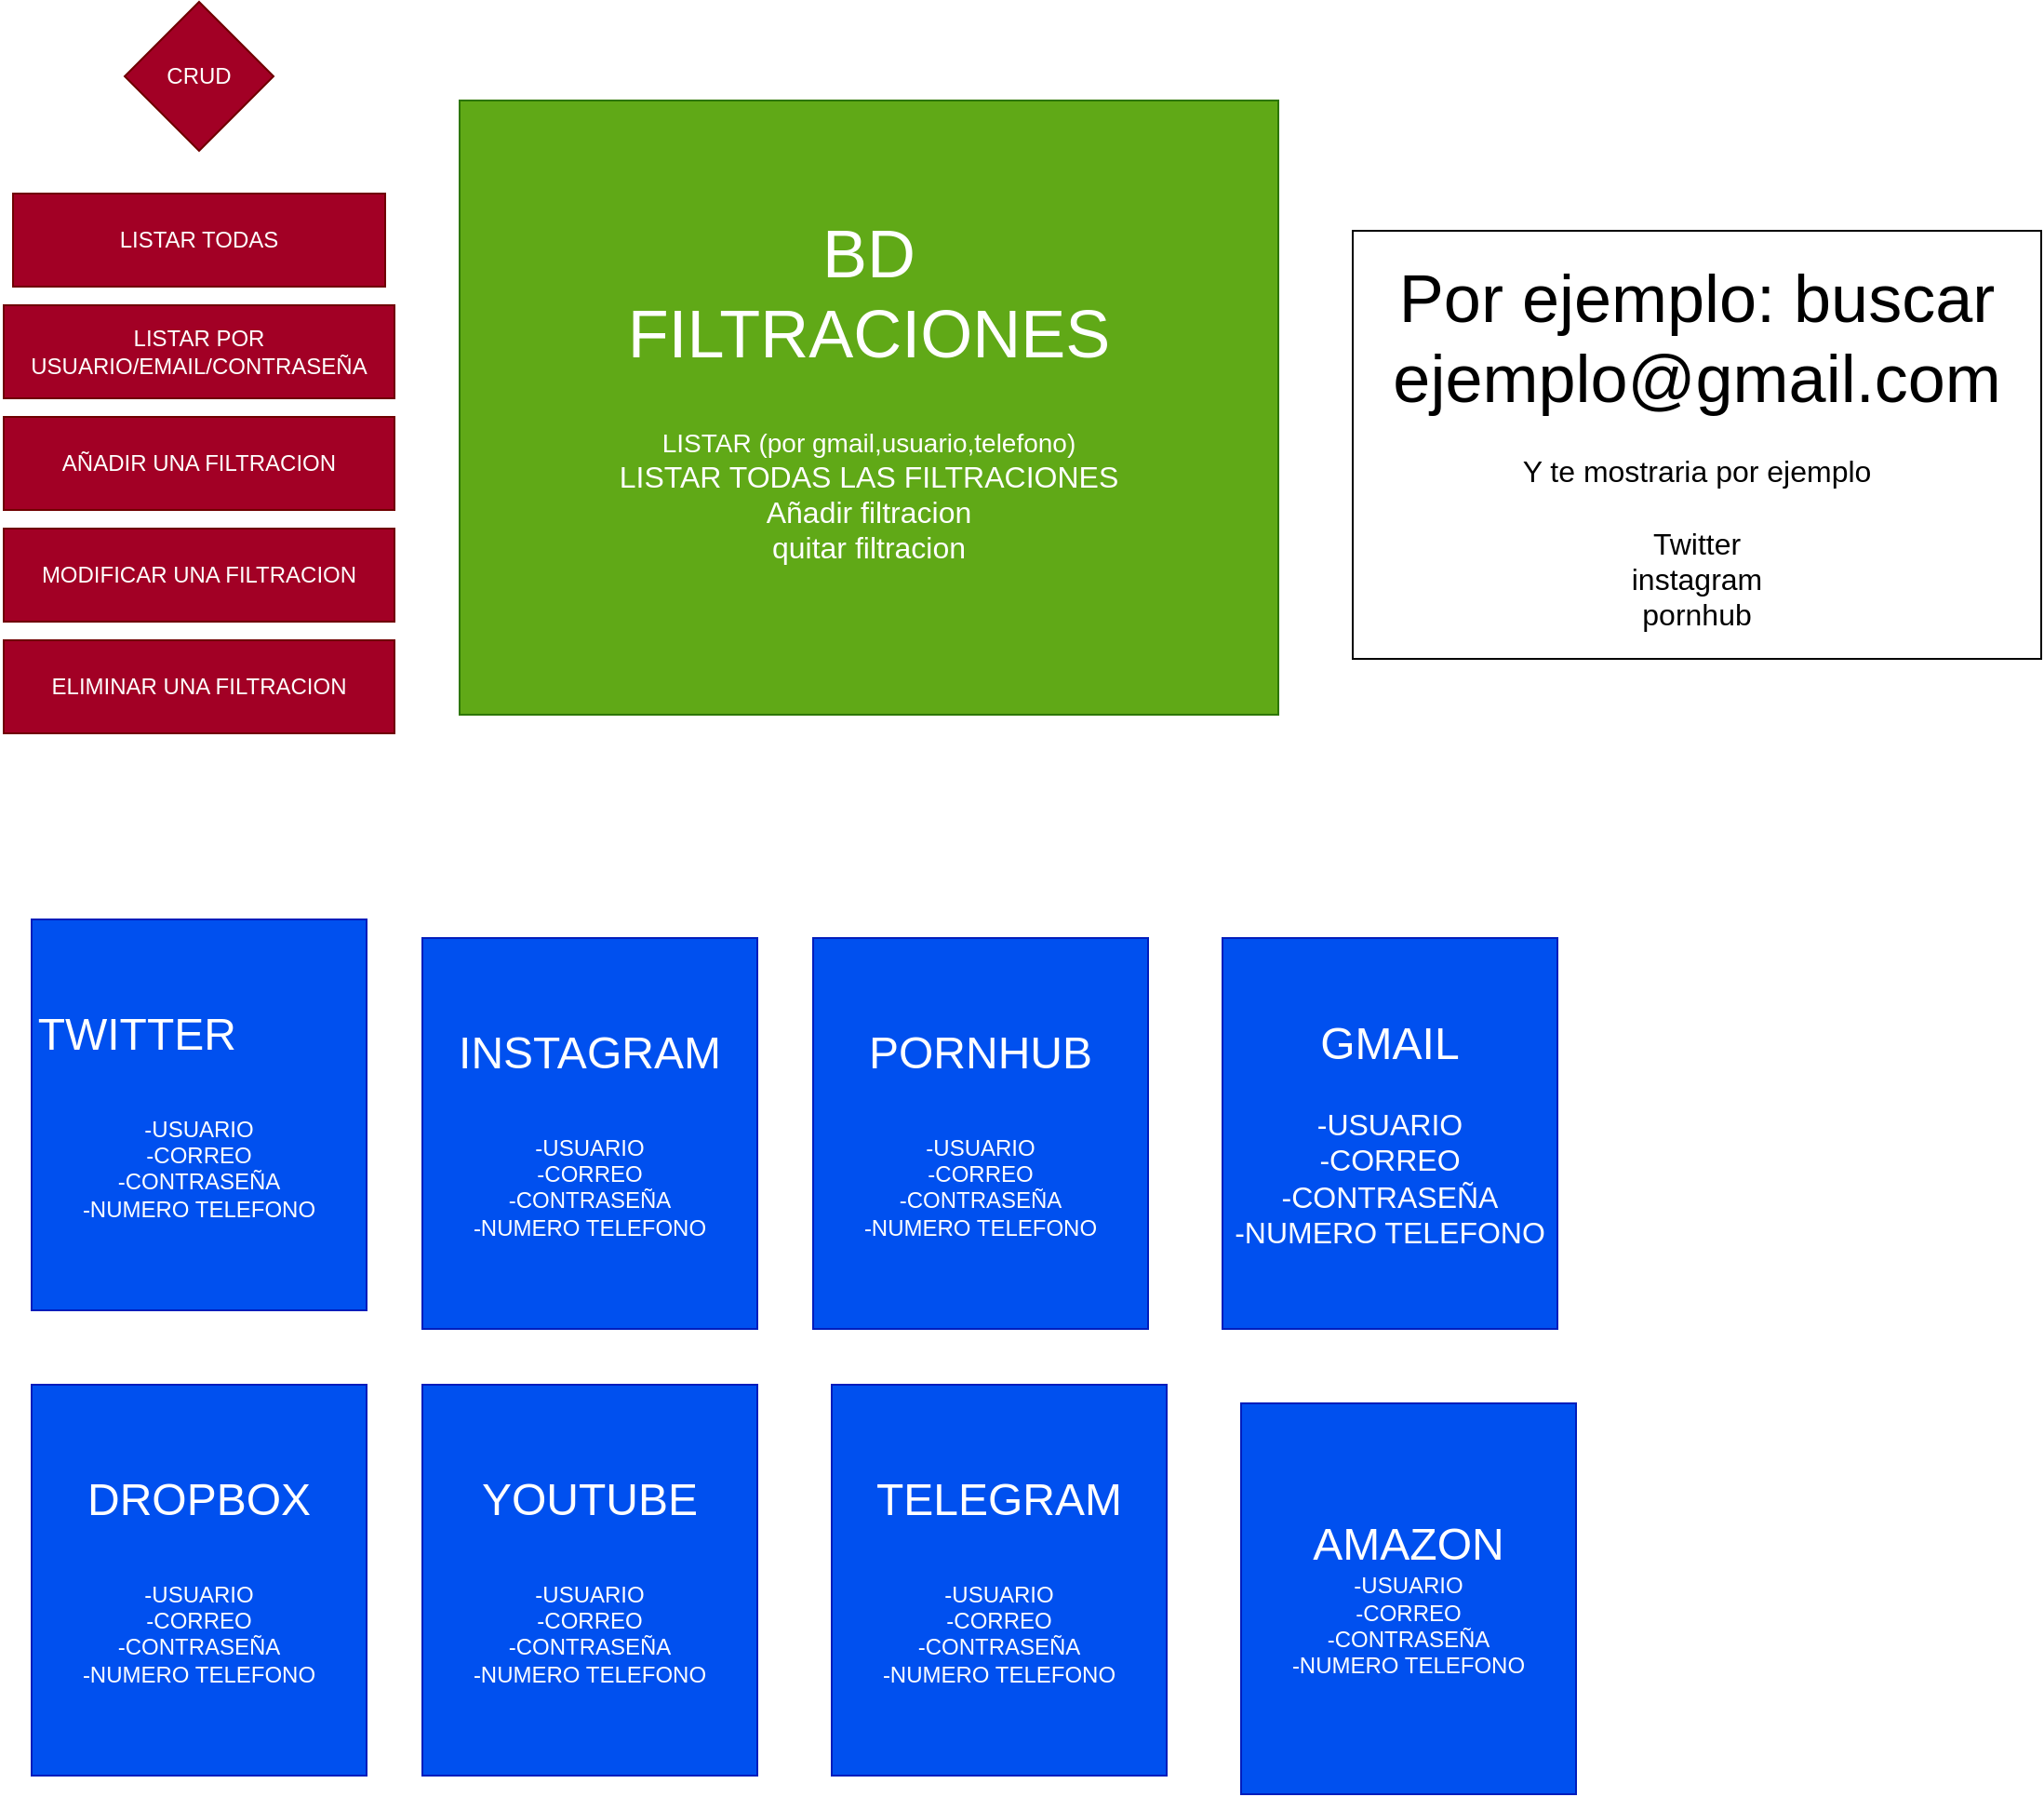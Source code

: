 <mxfile version="24.7.8">
  <diagram name="Página-1" id="zHf-De_0YgwU8nZIfRBL">
    <mxGraphModel dx="1985" dy="1782" grid="1" gridSize="10" guides="1" tooltips="1" connect="1" arrows="1" fold="1" page="1" pageScale="1" pageWidth="1169" pageHeight="827" math="0" shadow="0">
      <root>
        <mxCell id="0" />
        <mxCell id="1" parent="0" />
        <mxCell id="ibJseN1AM8IzNhhCGjHs-1" value="&lt;font style=&quot;font-size: 24px;&quot;&gt;&amp;nbsp; &amp;nbsp;TWITTER&lt;span style=&quot;white-space: pre;&quot;&gt;&#x9;&lt;/span&gt;&lt;span style=&quot;white-space: pre;&quot;&gt;&#x9;&lt;/span&gt;&lt;/font&gt;&lt;div&gt;&lt;br&gt;&lt;/div&gt;&lt;div&gt;&lt;br&gt;&lt;/div&gt;&lt;div&gt;-USUARIO&lt;/div&gt;&lt;div&gt;-CORREO&lt;/div&gt;&lt;div&gt;-CONTRASEÑA&lt;/div&gt;&lt;div&gt;-NUMERO TELEFONO&lt;/div&gt;" style="rounded=0;whiteSpace=wrap;html=1;fillColor=#0050ef;fontColor=#ffffff;strokeColor=#001DBC;" vertex="1" parent="1">
          <mxGeometry x="50" y="40" width="180" height="210" as="geometry" />
        </mxCell>
        <mxCell id="ibJseN1AM8IzNhhCGjHs-2" value="&lt;font style=&quot;font-size: 24px;&quot;&gt;INSTAGRAM&lt;/font&gt;&lt;div&gt;&lt;font style=&quot;font-size: 24px;&quot;&gt;&lt;br&gt;&lt;/font&gt;&lt;/div&gt;&lt;div&gt;&lt;font style=&quot;font-size: 24px;&quot;&gt;&lt;div style=&quot;font-size: 12px;&quot;&gt;-USUARIO&lt;/div&gt;&lt;div style=&quot;font-size: 12px;&quot;&gt;-CORREO&lt;/div&gt;&lt;div style=&quot;font-size: 12px;&quot;&gt;-CONTRASEÑA&lt;/div&gt;&lt;div style=&quot;font-size: 12px;&quot;&gt;-NUMERO TELEFONO&lt;/div&gt;&lt;/font&gt;&lt;/div&gt;" style="rounded=0;whiteSpace=wrap;html=1;fillColor=#0050ef;fontColor=#ffffff;strokeColor=#001DBC;" vertex="1" parent="1">
          <mxGeometry x="260" y="50" width="180" height="210" as="geometry" />
        </mxCell>
        <mxCell id="ibJseN1AM8IzNhhCGjHs-3" value="&lt;font style=&quot;font-size: 24px;&quot;&gt;PORNHUB&lt;/font&gt;&lt;div&gt;&lt;font style=&quot;font-size: 24px;&quot;&gt;&lt;br&gt;&lt;/font&gt;&lt;/div&gt;&lt;div&gt;&lt;font style=&quot;font-size: 24px;&quot;&gt;&lt;div style=&quot;font-size: 12px;&quot;&gt;-USUARIO&lt;/div&gt;&lt;div style=&quot;font-size: 12px;&quot;&gt;-CORREO&lt;/div&gt;&lt;div style=&quot;font-size: 12px;&quot;&gt;-CONTRASEÑA&lt;/div&gt;&lt;div style=&quot;font-size: 12px;&quot;&gt;-NUMERO TELEFONO&lt;/div&gt;&lt;/font&gt;&lt;/div&gt;" style="rounded=0;whiteSpace=wrap;html=1;fillColor=#0050ef;fontColor=#ffffff;strokeColor=#001DBC;" vertex="1" parent="1">
          <mxGeometry x="470" y="50" width="180" height="210" as="geometry" />
        </mxCell>
        <mxCell id="ibJseN1AM8IzNhhCGjHs-4" value="&lt;font style=&quot;font-size: 24px;&quot;&gt;DROPBOX&lt;/font&gt;&lt;div&gt;&lt;font style=&quot;font-size: 24px;&quot;&gt;&lt;br&gt;&lt;/font&gt;&lt;/div&gt;&lt;div&gt;&lt;font style=&quot;font-size: 24px;&quot;&gt;&lt;div style=&quot;font-size: 12px;&quot;&gt;-USUARIO&lt;/div&gt;&lt;div style=&quot;font-size: 12px;&quot;&gt;-CORREO&lt;/div&gt;&lt;div style=&quot;font-size: 12px;&quot;&gt;-CONTRASEÑA&lt;/div&gt;&lt;div style=&quot;font-size: 12px;&quot;&gt;-NUMERO TELEFONO&lt;/div&gt;&lt;/font&gt;&lt;/div&gt;" style="rounded=0;whiteSpace=wrap;html=1;fillColor=#0050ef;fontColor=#ffffff;strokeColor=#001DBC;" vertex="1" parent="1">
          <mxGeometry x="50" y="290" width="180" height="210" as="geometry" />
        </mxCell>
        <mxCell id="ibJseN1AM8IzNhhCGjHs-5" value="&lt;font style=&quot;font-size: 24px;&quot;&gt;YOUTUBE&lt;/font&gt;&lt;div&gt;&lt;font style=&quot;font-size: 24px;&quot;&gt;&lt;br&gt;&lt;/font&gt;&lt;/div&gt;&lt;div&gt;&lt;font style=&quot;font-size: 24px;&quot;&gt;&lt;div style=&quot;font-size: 12px;&quot;&gt;-USUARIO&lt;/div&gt;&lt;div style=&quot;font-size: 12px;&quot;&gt;-CORREO&lt;/div&gt;&lt;div style=&quot;font-size: 12px;&quot;&gt;-CONTRASEÑA&lt;/div&gt;&lt;div style=&quot;font-size: 12px;&quot;&gt;-NUMERO TELEFONO&lt;/div&gt;&lt;/font&gt;&lt;/div&gt;" style="rounded=0;whiteSpace=wrap;html=1;fillColor=#0050ef;fontColor=#ffffff;strokeColor=#001DBC;" vertex="1" parent="1">
          <mxGeometry x="260" y="290" width="180" height="210" as="geometry" />
        </mxCell>
        <mxCell id="ibJseN1AM8IzNhhCGjHs-6" value="&lt;font style=&quot;font-size: 24px;&quot;&gt;TELEGRAM&lt;/font&gt;&lt;div&gt;&lt;font style=&quot;font-size: 24px;&quot;&gt;&lt;br&gt;&lt;/font&gt;&lt;/div&gt;&lt;div&gt;&lt;font style=&quot;font-size: 24px;&quot;&gt;&lt;div style=&quot;font-size: 12px;&quot;&gt;-USUARIO&lt;/div&gt;&lt;div style=&quot;font-size: 12px;&quot;&gt;-CORREO&lt;/div&gt;&lt;div style=&quot;font-size: 12px;&quot;&gt;-CONTRASEÑA&lt;/div&gt;&lt;div style=&quot;font-size: 12px;&quot;&gt;-NUMERO TELEFONO&lt;/div&gt;&lt;/font&gt;&lt;/div&gt;" style="rounded=0;whiteSpace=wrap;html=1;fillColor=#0050ef;fontColor=#ffffff;strokeColor=#001DBC;" vertex="1" parent="1">
          <mxGeometry x="480" y="290" width="180" height="210" as="geometry" />
        </mxCell>
        <mxCell id="ibJseN1AM8IzNhhCGjHs-7" value="&lt;font style=&quot;font-size: 24px;&quot;&gt;GMAIL&lt;/font&gt;&lt;div&gt;&lt;font size=&quot;3&quot;&gt;&lt;br&gt;&lt;/font&gt;&lt;/div&gt;&lt;div&gt;&lt;div&gt;&lt;font size=&quot;3&quot;&gt;-USUARIO&lt;/font&gt;&lt;/div&gt;&lt;div&gt;&lt;font size=&quot;3&quot;&gt;-CORREO&lt;/font&gt;&lt;/div&gt;&lt;div&gt;&lt;font size=&quot;3&quot;&gt;-CONTRASEÑA&lt;/font&gt;&lt;/div&gt;&lt;div&gt;&lt;font size=&quot;3&quot;&gt;-NUMERO TELEFONO&lt;/font&gt;&lt;/div&gt;&lt;/div&gt;" style="rounded=0;whiteSpace=wrap;html=1;fillColor=#0050ef;fontColor=#ffffff;strokeColor=#001DBC;" vertex="1" parent="1">
          <mxGeometry x="690" y="50" width="180" height="210" as="geometry" />
        </mxCell>
        <mxCell id="ibJseN1AM8IzNhhCGjHs-8" value="&lt;font style=&quot;font-size: 24px;&quot;&gt;AMAZON&lt;/font&gt;&lt;div&gt;&lt;font style=&quot;font-size: 24px;&quot;&gt;&lt;div style=&quot;font-size: 12px;&quot;&gt;-USUARIO&lt;/div&gt;&lt;div style=&quot;font-size: 12px;&quot;&gt;-CORREO&lt;/div&gt;&lt;div style=&quot;font-size: 12px;&quot;&gt;-CONTRASEÑA&lt;/div&gt;&lt;div style=&quot;font-size: 12px;&quot;&gt;-NUMERO TELEFONO&lt;/div&gt;&lt;/font&gt;&lt;/div&gt;" style="rounded=0;whiteSpace=wrap;html=1;fillColor=#0050ef;fontColor=#ffffff;strokeColor=#001DBC;" vertex="1" parent="1">
          <mxGeometry x="700" y="300" width="180" height="210" as="geometry" />
        </mxCell>
        <mxCell id="ibJseN1AM8IzNhhCGjHs-9" value="&lt;div&gt;&lt;font style=&quot;font-size: 36px;&quot;&gt;BD&lt;/font&gt;&lt;/div&gt;&lt;font style=&quot;font-size: 36px;&quot;&gt;FILTRACIONES&lt;/font&gt;&lt;div&gt;&lt;br&gt;&lt;/div&gt;&lt;div&gt;&lt;br&gt;&lt;/div&gt;&lt;div&gt;&lt;font style=&quot;font-size: 14px;&quot;&gt;LISTAR (por gmail,usuario,telefono)&lt;/font&gt;&lt;/div&gt;&lt;div&gt;&lt;font size=&quot;3&quot;&gt;LISTAR TODAS LAS FILTRACIONES&lt;/font&gt;&lt;/div&gt;&lt;div&gt;&lt;font size=&quot;3&quot;&gt;Añadir filtracion&lt;/font&gt;&lt;/div&gt;&lt;div&gt;&lt;font size=&quot;3&quot;&gt;quitar filtracion&lt;/font&gt;&lt;/div&gt;&lt;div&gt;&lt;font size=&quot;3&quot;&gt;&lt;br&gt;&lt;/font&gt;&lt;/div&gt;" style="rounded=0;whiteSpace=wrap;html=1;fillColor=#60a917;fontColor=#ffffff;strokeColor=#2D7600;" vertex="1" parent="1">
          <mxGeometry x="280" y="-400" width="440" height="330" as="geometry" />
        </mxCell>
        <mxCell id="ibJseN1AM8IzNhhCGjHs-10" value="&lt;font style=&quot;font-size: 36px;&quot;&gt;Por ejemplo: buscar ejemplo@gmail.com&lt;/font&gt;&lt;div&gt;&lt;font size=&quot;3&quot;&gt;&lt;br&gt;&lt;/font&gt;&lt;/div&gt;&lt;div&gt;&lt;font size=&quot;3&quot;&gt;Y te mostraria por ejemplo&lt;/font&gt;&lt;/div&gt;&lt;div&gt;&lt;font size=&quot;3&quot;&gt;&lt;br&gt;&lt;/font&gt;&lt;/div&gt;&lt;div&gt;&lt;font size=&quot;3&quot;&gt;Twitter&lt;/font&gt;&lt;/div&gt;&lt;div&gt;&lt;font size=&quot;3&quot;&gt;instagram&lt;/font&gt;&lt;/div&gt;&lt;div&gt;&lt;font size=&quot;3&quot;&gt;pornhub&lt;/font&gt;&lt;/div&gt;" style="rounded=0;whiteSpace=wrap;html=1;" vertex="1" parent="1">
          <mxGeometry x="760" y="-330" width="370" height="230" as="geometry" />
        </mxCell>
        <mxCell id="ibJseN1AM8IzNhhCGjHs-12" value="LISTAR TODAS" style="rounded=0;whiteSpace=wrap;html=1;fillColor=#a20025;fontColor=#ffffff;strokeColor=#6F0000;" vertex="1" parent="1">
          <mxGeometry x="40" y="-350" width="200" height="50" as="geometry" />
        </mxCell>
        <mxCell id="ibJseN1AM8IzNhhCGjHs-13" value="LISTAR POR USUARIO/EMAIL/CONTRASEÑA" style="rounded=0;whiteSpace=wrap;html=1;fillColor=#a20025;fontColor=#ffffff;strokeColor=#6F0000;" vertex="1" parent="1">
          <mxGeometry x="35" y="-290" width="210" height="50" as="geometry" />
        </mxCell>
        <mxCell id="ibJseN1AM8IzNhhCGjHs-14" value="AÑADIR UNA FILTRACION" style="rounded=0;whiteSpace=wrap;html=1;fillColor=#a20025;fontColor=#ffffff;strokeColor=#6F0000;" vertex="1" parent="1">
          <mxGeometry x="35" y="-230" width="210" height="50" as="geometry" />
        </mxCell>
        <mxCell id="ibJseN1AM8IzNhhCGjHs-15" value="MODIFICAR UNA FILTRACION" style="rounded=0;whiteSpace=wrap;html=1;fillColor=#a20025;fontColor=#ffffff;strokeColor=#6F0000;" vertex="1" parent="1">
          <mxGeometry x="35" y="-170" width="210" height="50" as="geometry" />
        </mxCell>
        <mxCell id="ibJseN1AM8IzNhhCGjHs-20" value="CRUD" style="rhombus;whiteSpace=wrap;html=1;fillColor=#a20025;fontColor=#ffffff;strokeColor=#6F0000;" vertex="1" parent="1">
          <mxGeometry x="100" y="-453" width="80" height="80" as="geometry" />
        </mxCell>
        <mxCell id="ibJseN1AM8IzNhhCGjHs-21" value="ELIMINAR UNA FILTRACION" style="rounded=0;whiteSpace=wrap;html=1;fillColor=#a20025;fontColor=#ffffff;strokeColor=#6F0000;" vertex="1" parent="1">
          <mxGeometry x="35" y="-110" width="210" height="50" as="geometry" />
        </mxCell>
      </root>
    </mxGraphModel>
  </diagram>
</mxfile>
